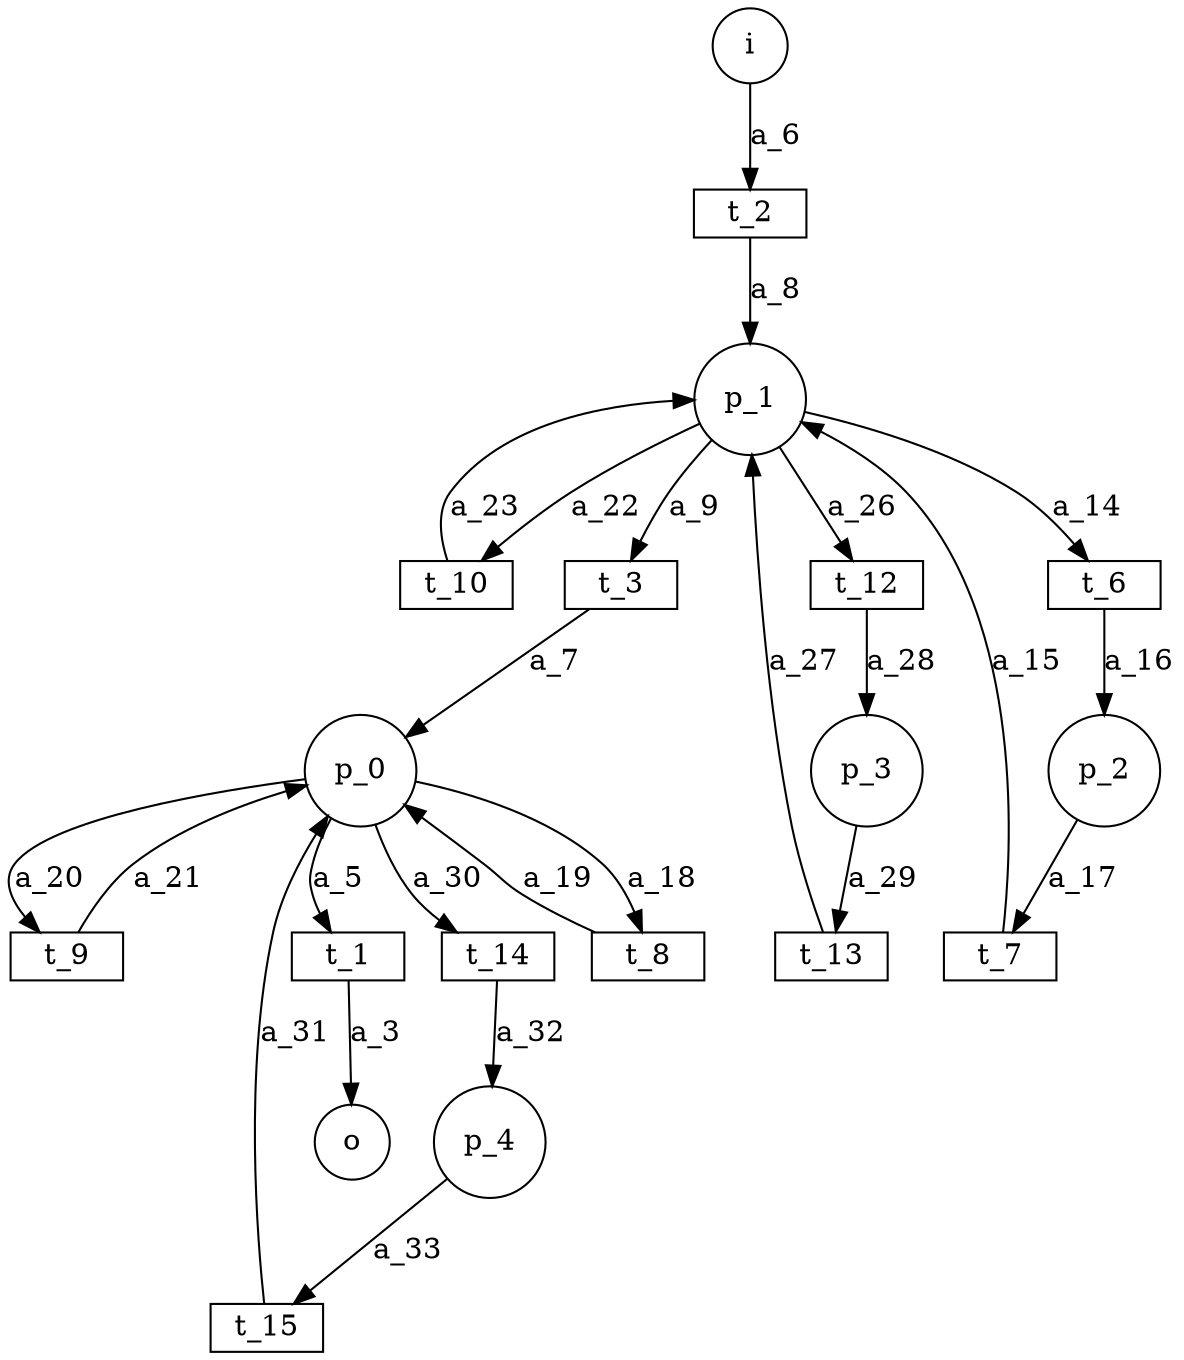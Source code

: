 digraph G {
subgraph place
 {
graph [shape=circle,color=gray];
node [shape=circle];
i;
o;
p_0;
p_1;
p_2;
p_3;
p_4;
}
subgraph transitions
 {
node [shape=rect,height=0.2];
t_1;
t_10;
t_12;
t_13;
t_14;
t_15;
t_2;
t_3;
t_6;
t_7;
t_8;
t_9;
}
p_1->t_6[label="a_14"]
t_7->p_1[label="a_15"]
t_6->p_2[label="a_16"]
p_2->t_7[label="a_17"]
p_0->t_8[label="a_18"]
t_8->p_0[label="a_19"]
p_0->t_9[label="a_20"]
t_9->p_0[label="a_21"]
p_1->t_10[label="a_22"]
t_10->p_1[label="a_23"]
p_1->t_12[label="a_26"]
t_13->p_1[label="a_27"]
t_12->p_3[label="a_28"]
p_3->t_13[label="a_29"]
t_1->o[label="a_3"]
p_0->t_14[label="a_30"]
t_15->p_0[label="a_31"]
t_14->p_4[label="a_32"]
p_4->t_15[label="a_33"]
p_0->t_1[label="a_5"]
i->t_2[label="a_6"]
t_3->p_0[label="a_7"]
t_2->p_1[label="a_8"]
p_1->t_3[label="a_9"]
}